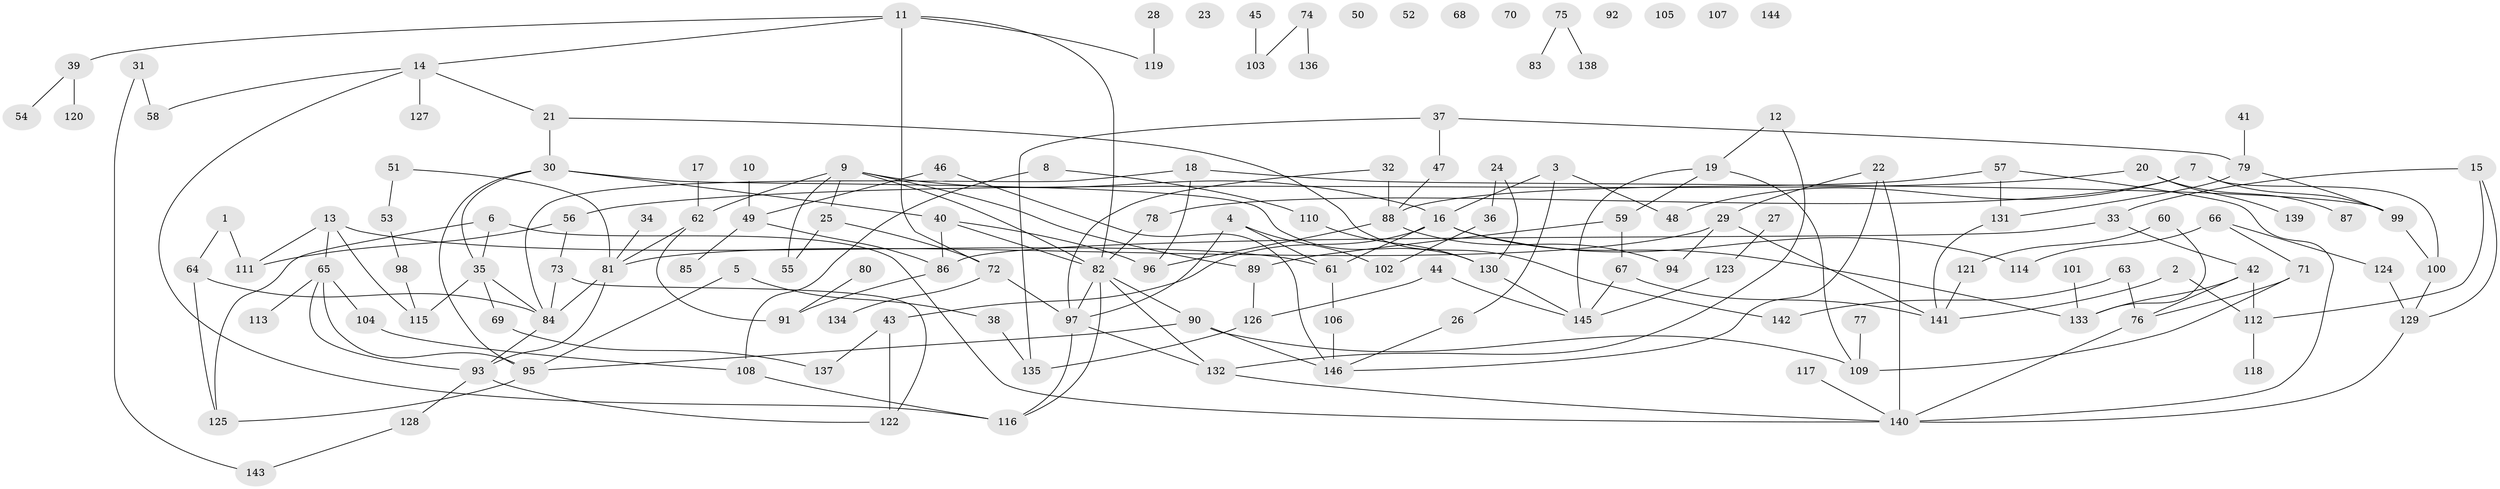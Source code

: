 // Generated by graph-tools (version 1.1) at 2025/33/03/09/25 02:33:47]
// undirected, 146 vertices, 196 edges
graph export_dot {
graph [start="1"]
  node [color=gray90,style=filled];
  1;
  2;
  3;
  4;
  5;
  6;
  7;
  8;
  9;
  10;
  11;
  12;
  13;
  14;
  15;
  16;
  17;
  18;
  19;
  20;
  21;
  22;
  23;
  24;
  25;
  26;
  27;
  28;
  29;
  30;
  31;
  32;
  33;
  34;
  35;
  36;
  37;
  38;
  39;
  40;
  41;
  42;
  43;
  44;
  45;
  46;
  47;
  48;
  49;
  50;
  51;
  52;
  53;
  54;
  55;
  56;
  57;
  58;
  59;
  60;
  61;
  62;
  63;
  64;
  65;
  66;
  67;
  68;
  69;
  70;
  71;
  72;
  73;
  74;
  75;
  76;
  77;
  78;
  79;
  80;
  81;
  82;
  83;
  84;
  85;
  86;
  87;
  88;
  89;
  90;
  91;
  92;
  93;
  94;
  95;
  96;
  97;
  98;
  99;
  100;
  101;
  102;
  103;
  104;
  105;
  106;
  107;
  108;
  109;
  110;
  111;
  112;
  113;
  114;
  115;
  116;
  117;
  118;
  119;
  120;
  121;
  122;
  123;
  124;
  125;
  126;
  127;
  128;
  129;
  130;
  131;
  132;
  133;
  134;
  135;
  136;
  137;
  138;
  139;
  140;
  141;
  142;
  143;
  144;
  145;
  146;
  1 -- 64;
  1 -- 111;
  2 -- 112;
  2 -- 141;
  3 -- 16;
  3 -- 26;
  3 -- 48;
  4 -- 61;
  4 -- 97;
  4 -- 102;
  5 -- 38;
  5 -- 95;
  6 -- 35;
  6 -- 125;
  6 -- 140;
  7 -- 48;
  7 -- 78;
  7 -- 99;
  7 -- 100;
  8 -- 108;
  8 -- 110;
  9 -- 16;
  9 -- 25;
  9 -- 55;
  9 -- 62;
  9 -- 82;
  9 -- 89;
  10 -- 49;
  11 -- 14;
  11 -- 39;
  11 -- 72;
  11 -- 82;
  11 -- 119;
  12 -- 19;
  12 -- 132;
  13 -- 61;
  13 -- 65;
  13 -- 111;
  13 -- 115;
  14 -- 21;
  14 -- 58;
  14 -- 116;
  14 -- 127;
  15 -- 33;
  15 -- 112;
  15 -- 129;
  16 -- 43;
  16 -- 61;
  16 -- 114;
  16 -- 133;
  17 -- 62;
  18 -- 84;
  18 -- 96;
  18 -- 99;
  19 -- 59;
  19 -- 109;
  19 -- 145;
  20 -- 56;
  20 -- 87;
  20 -- 139;
  21 -- 30;
  21 -- 142;
  22 -- 29;
  22 -- 140;
  22 -- 146;
  24 -- 36;
  24 -- 130;
  25 -- 55;
  25 -- 72;
  26 -- 146;
  27 -- 123;
  28 -- 119;
  29 -- 81;
  29 -- 94;
  29 -- 141;
  30 -- 35;
  30 -- 40;
  30 -- 95;
  30 -- 130;
  31 -- 58;
  31 -- 143;
  32 -- 88;
  32 -- 97;
  33 -- 42;
  33 -- 86;
  34 -- 81;
  35 -- 69;
  35 -- 84;
  35 -- 115;
  36 -- 102;
  37 -- 47;
  37 -- 79;
  37 -- 135;
  38 -- 135;
  39 -- 54;
  39 -- 120;
  40 -- 82;
  40 -- 86;
  40 -- 96;
  41 -- 79;
  42 -- 76;
  42 -- 112;
  42 -- 133;
  43 -- 122;
  43 -- 137;
  44 -- 126;
  44 -- 145;
  45 -- 103;
  46 -- 49;
  46 -- 146;
  47 -- 88;
  49 -- 85;
  49 -- 86;
  51 -- 53;
  51 -- 81;
  53 -- 98;
  56 -- 73;
  56 -- 111;
  57 -- 88;
  57 -- 131;
  57 -- 140;
  59 -- 67;
  59 -- 89;
  60 -- 121;
  60 -- 133;
  61 -- 106;
  62 -- 81;
  62 -- 91;
  63 -- 76;
  63 -- 142;
  64 -- 84;
  64 -- 125;
  65 -- 93;
  65 -- 95;
  65 -- 104;
  65 -- 113;
  66 -- 71;
  66 -- 114;
  66 -- 124;
  67 -- 141;
  67 -- 145;
  69 -- 137;
  71 -- 76;
  71 -- 109;
  72 -- 97;
  72 -- 134;
  73 -- 84;
  73 -- 122;
  74 -- 103;
  74 -- 136;
  75 -- 83;
  75 -- 138;
  76 -- 140;
  77 -- 109;
  78 -- 82;
  79 -- 99;
  79 -- 131;
  80 -- 91;
  81 -- 84;
  81 -- 93;
  82 -- 90;
  82 -- 97;
  82 -- 116;
  82 -- 132;
  84 -- 93;
  86 -- 91;
  88 -- 94;
  88 -- 96;
  89 -- 126;
  90 -- 95;
  90 -- 109;
  90 -- 146;
  93 -- 122;
  93 -- 128;
  95 -- 125;
  97 -- 116;
  97 -- 132;
  98 -- 115;
  99 -- 100;
  100 -- 129;
  101 -- 133;
  104 -- 108;
  106 -- 146;
  108 -- 116;
  110 -- 130;
  112 -- 118;
  117 -- 140;
  121 -- 141;
  123 -- 145;
  124 -- 129;
  126 -- 135;
  128 -- 143;
  129 -- 140;
  130 -- 145;
  131 -- 141;
  132 -- 140;
}
